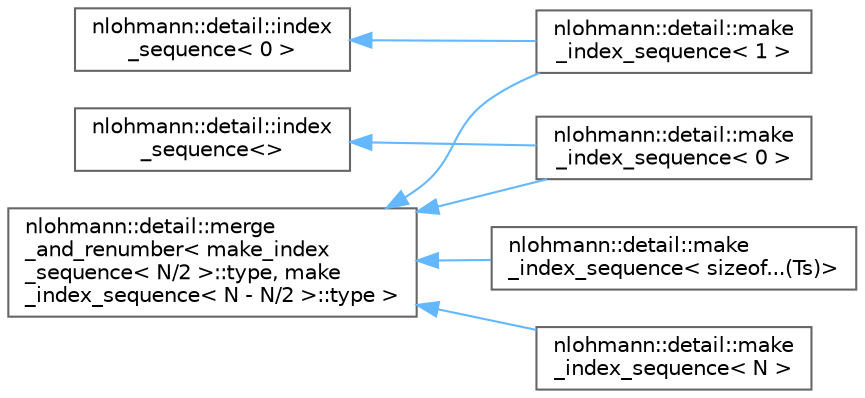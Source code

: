 digraph "类继承关系图"
{
 // LATEX_PDF_SIZE
  bgcolor="transparent";
  edge [fontname=Helvetica,fontsize=10,labelfontname=Helvetica,labelfontsize=10];
  node [fontname=Helvetica,fontsize=10,shape=box,height=0.2,width=0.4];
  rankdir="LR";
  Node0 [id="Node000000",label="nlohmann::detail::index\l_sequence\< 0 \>",height=0.2,width=0.4,color="grey40", fillcolor="white", style="filled",URL="$structnlohmann_1_1detail_1_1index__sequence.html",tooltip=" "];
  Node0 -> Node1 [id="edge5684_Node000000_Node000001",dir="back",color="steelblue1",style="solid",tooltip=" "];
  Node1 [id="Node000001",label="nlohmann::detail::make\l_index_sequence\< 1 \>",height=0.2,width=0.4,color="grey40", fillcolor="white", style="filled",URL="$structnlohmann_1_1detail_1_1make__index__sequence_3_011_01_4.html",tooltip=" "];
  Node5 [id="Node000005",label="nlohmann::detail::index\l_sequence\<\>",height=0.2,width=0.4,color="grey40", fillcolor="white", style="filled",URL="$structnlohmann_1_1detail_1_1index__sequence.html",tooltip=" "];
  Node5 -> Node4 [id="edge5685_Node000005_Node000004",dir="back",color="steelblue1",style="solid",tooltip=" "];
  Node4 [id="Node000004",label="nlohmann::detail::make\l_index_sequence\< 0 \>",height=0.2,width=0.4,color="grey40", fillcolor="white", style="filled",URL="$structnlohmann_1_1detail_1_1make__index__sequence_3_010_01_4.html",tooltip=" "];
  Node2 [id="Node000002",label="nlohmann::detail::merge\l_and_renumber\< make_index\l_sequence\< N/2 \>::type, make\l_index_sequence\< N - N/2 \>::type \>",height=0.2,width=0.4,color="grey40", fillcolor="white", style="filled",URL="$structnlohmann_1_1detail_1_1merge__and__renumber.html",tooltip=" "];
  Node2 -> Node3 [id="edge5686_Node000002_Node000003",dir="back",color="steelblue1",style="solid",tooltip=" "];
  Node3 [id="Node000003",label="nlohmann::detail::make\l_index_sequence\< sizeof...(Ts)\>",height=0.2,width=0.4,color="grey40", fillcolor="white", style="filled",URL="$structnlohmann_1_1detail_1_1make__index__sequence.html",tooltip=" "];
  Node2 -> Node4 [id="edge5687_Node000002_Node000004",dir="back",color="steelblue1",style="solid",tooltip=" "];
  Node2 -> Node1 [id="edge5688_Node000002_Node000001",dir="back",color="steelblue1",style="solid",tooltip=" "];
  Node2 -> Node6 [id="edge5689_Node000002_Node000006",dir="back",color="steelblue1",style="solid",tooltip=" "];
  Node6 [id="Node000006",label="nlohmann::detail::make\l_index_sequence\< N \>",height=0.2,width=0.4,color="grey40", fillcolor="white", style="filled",URL="$structnlohmann_1_1detail_1_1make__index__sequence.html",tooltip=" "];
}
